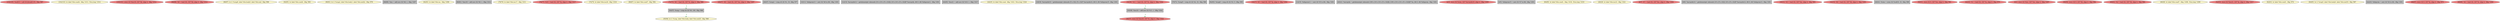 
digraph G {


node730 [fillcolor=lightcoral,label="[104/105]  %call10 = call i32 @rand() #3, !dbg !997",shape=ellipse,style=filled ]
node729 [fillcolor=lemonchiffon,label="[102/103]  br label %for.cond4, !dbg !1013, !llvm.loop !1014",shape=ellipse,style=filled ]
node728 [fillcolor=lightcoral,label="[100/101]  store i32 %inc18, i32* %k, align 4, !dbg !1012",shape=ellipse,style=filled ]
node727 [fillcolor=lightcoral,label="[98/99]  %9 = load i32, i32* %k, align 4, !dbg !1012",shape=ellipse,style=filled ]
node726 [fillcolor=lemonchiffon,label="[96/97]  br i1 %cmp8, label %for.body9, label %for.end, !dbg !996",shape=ellipse,style=filled ]
node725 [fillcolor=lemonchiffon,label="[94/95]  br label %for.cond4, !dbg !983",shape=ellipse,style=filled ]
node723 [fillcolor=lemonchiffon,label="[90/91]  br i1 %cmp2, label %for.body3, label %for.end22, !dbg !978",shape=ellipse,style=filled ]
node722 [fillcolor=grey,label="[88/89]  %inc = add nsw i32 %8, 1, !dbg !1007",shape=rectangle,style=filled ]
node719 [fillcolor=lemonchiffon,label="[82/83]  br label %for.inc, !dbg !1006",shape=ellipse,style=filled ]
node718 [fillcolor=grey,label="[80/81]  %inc18 = add nsw i32 %9, 1, !dbg !1012",shape=rectangle,style=filled ]
node717 [fillcolor=lemonchiffon,label="[78/79]  br label %for.inc17, !dbg !1011",shape=ellipse,style=filled ]
node716 [fillcolor=lightcoral,label="[76/77]  %10 = load i32, i32* %j, align 4, !dbg !1017",shape=ellipse,style=filled ]
node715 [fillcolor=lemonchiffon,label="[74/75]  br label %for.inc20, !dbg !1016",shape=ellipse,style=filled ]
node721 [fillcolor=lemonchiffon,label="[86/87]  br label %for.cond7, !dbg !992",shape=ellipse,style=filled ]
node714 [fillcolor=lightcoral,label="[72/73]  %0 = load i32, i32* %i, align 4, !dbg !966",shape=ellipse,style=filled ]
node691 [fillcolor=lightcoral,label="[26/27]  %8 = load i32, i32* %m, align 4, !dbg !1007",shape=ellipse,style=filled ]
node699 [fillcolor=grey,label="[46/47]  %cmp2 = icmp slt i32 %1, 10, !dbg !977",shape=rectangle,style=filled ]
node683 [fillcolor=grey,label="[10/11]  %idxprom13 = sext i32 %6 to i64, !dbg !1001",shape=rectangle,style=filled ]
node684 [fillcolor=grey,label="[12/13]  %arrayidx12 = getelementptr inbounds [10 x [10 x [5 x i32]]], [10 x [10 x [5 x i32]]]* %arrayidx, i64 0, i64 %idxprom11, !dbg !1001",shape=rectangle,style=filled ]
node698 [fillcolor=grey,label="[44/45]  %inc21 = add nsw i32 %10, 1, !dbg !1017",shape=rectangle,style=filled ]
node690 [fillcolor=lemonchiffon,label="[24/25]  br label %for.cond, !dbg !1023, !llvm.loop !1024",shape=ellipse,style=filled ]
node687 [fillcolor=grey,label="[18/19]  %arrayidx16 = getelementptr inbounds [5 x i32], [5 x i32]* %arrayidx14, i64 0, i64 %idxprom15, !dbg !1001",shape=rectangle,style=filled ]
node695 [fillcolor=lightcoral,label="[34/39]  %11 = load i32, i32* %i, align 4, !dbg !1022",shape=ellipse,style=filled ]
node713 [fillcolor=grey,label="[70/71]  %cmp5 = icmp slt i32 %2, 10, !dbg !986",shape=rectangle,style=filled ]
node724 [fillcolor=grey,label="[92/93]  %cmp8 = icmp slt i32 %3, 5, !dbg !995",shape=rectangle,style=filled ]
node686 [fillcolor=lightcoral,label="[16/17]  %5 = load i32, i32* %j, align 4, !dbg !1002",shape=ellipse,style=filled ]
node685 [fillcolor=grey,label="[14/15]  %idxprom11 = sext i32 %5 to i64, !dbg !1001",shape=rectangle,style=filled ]
node688 [fillcolor=grey,label="[20/21]  %arrayidx = getelementptr inbounds [100 x [10 x [10 x [5 x i32]]]], [100 x [10 x [10 x [5 x i32]]]]* %a, i64 0, i64 %idxprom, !dbg !1001",shape=rectangle,style=filled ]
node679 [fillcolor=lightcoral,label="[2/3]  store i32 %rem, i32* %arrayidx16, align 4, !dbg !1005",shape=ellipse,style=filled ]
node680 [fillcolor=grey,label="[4/5]  %idxprom15 = sext i32 %7 to i64, !dbg !1001",shape=rectangle,style=filled ]
node711 [fillcolor=lightcoral,label="[36/37]  store i32 %inc24, i32* %i, align 4, !dbg !1022",shape=ellipse,style=filled ]
node720 [fillcolor=lemonchiffon,label="[84/85]  br label %for.cond1, !dbg !1018, !llvm.loop !1019",shape=ellipse,style=filled ]
node692 [fillcolor=lemonchiffon,label="[28/29]  br label %for.inc23, !dbg !1021",shape=ellipse,style=filled ]
node681 [fillcolor=lightcoral,label="[6/7]  %7 = load i32, i32* %m, align 4, !dbg !1004",shape=ellipse,style=filled ]
node682 [fillcolor=grey,label="[8/9]  %arrayidx14 = getelementptr inbounds [10 x [5 x i32]], [10 x [5 x i32]]* %arrayidx12, i64 0, i64 %idxprom13, !dbg !1001",shape=rectangle,style=filled ]
node693 [fillcolor=lightcoral,label="[30/31]  %3 = load i32, i32* %m, align 4, !dbg !993",shape=ellipse,style=filled ]
node694 [fillcolor=lightcoral,label="[32/33]  %6 = load i32, i32* %k, align 4, !dbg !1003",shape=ellipse,style=filled ]
node696 [fillcolor=grey,label="[40/41]  %rem = srem i32 %call10, 10, !dbg !999",shape=rectangle,style=filled ]
node701 [fillcolor=lightcoral,label="[50/51]  store i32 0, i32* %m, align 4, !dbg !991",shape=ellipse,style=filled ]
node697 [fillcolor=lightcoral,label="[42/43]  %1 = load i32, i32* %j, align 4, !dbg !975",shape=ellipse,style=filled ]
node678 [fillcolor=lightcoral,label="[0/1]  store i32 %inc, i32* %m, align 4, !dbg !1007",shape=ellipse,style=filled ]
node704 [fillcolor=lightcoral,label="[58/59]  store i32 0, i32* %k, align 4, !dbg !982",shape=ellipse,style=filled ]
node705 [fillcolor=lightcoral,label="[60/61]  %2 = load i32, i32* %k, align 4, !dbg !984",shape=ellipse,style=filled ]
node700 [fillcolor=lemonchiffon,label="[48/49]  br label %for.cond7, !dbg !1008, !llvm.loop !1009",shape=ellipse,style=filled ]
node702 [fillcolor=lightcoral,label="[52/53]  store i32 %inc21, i32* %j, align 4, !dbg !1017",shape=ellipse,style=filled ]
node703 [fillcolor=grey,label="[54/57]  %cmp = icmp slt i32 %0, 100, !dbg !968",shape=rectangle,style=filled ]
node706 [fillcolor=lemonchiffon,label="[62/63]  br label %for.cond1, !dbg !974",shape=ellipse,style=filled ]
node707 [fillcolor=lemonchiffon,label="[64/65]  br i1 %cmp5, label %for.body6, label %for.end19, !dbg !987",shape=ellipse,style=filled ]
node708 [fillcolor=grey,label="[35/38]  %inc24 = add nsw i32 %11, 1, !dbg !1022",shape=rectangle,style=filled ]
node709 [fillcolor=lemonchiffon,label="[55/56]  br i1 %cmp, label %for.body, label %for.end25, !dbg !969",shape=ellipse,style=filled ]
node689 [fillcolor=grey,label="[22/23]  %idxprom = sext i32 %4 to i64, !dbg !1001",shape=rectangle,style=filled ]
node710 [fillcolor=lightcoral,label="[66/67]  store i32 0, i32* %j, align 4, !dbg !973",shape=ellipse,style=filled ]
node712 [fillcolor=lightcoral,label="[68/69]  %4 = load i32, i32* %i, align 4, !dbg !1000",shape=ellipse,style=filled ]

node703->node709 [style=dotted,color=forestgreen,label="T",fontcolor=forestgreen ]
node695->node708 [style=dotted,color=forestgreen,label="T",fontcolor=forestgreen ]
node714->node703 [style=dotted,color=forestgreen,label="T",fontcolor=forestgreen ]
node708->node711 [style=dotted,color=forestgreen,label="T",fontcolor=forestgreen ]


}
